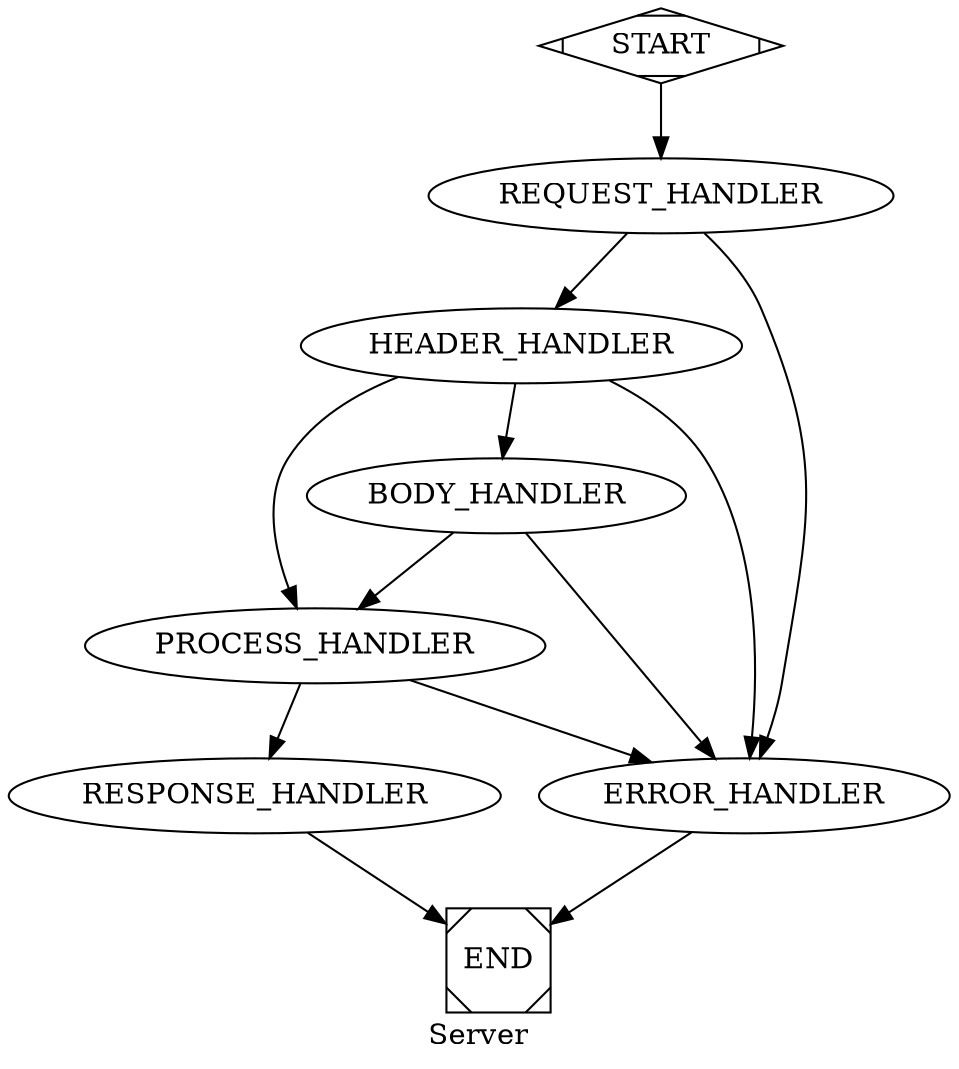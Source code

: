 digraph G {
  label = "Server";

  START -> REQUEST_HANDLER;
  REQUEST_HANDLER -> HEADER_HANDLER:
  HEADER_HANDLER -> BODY_HANDLER;
  HEADER_HANDLER -> PROCESS_HANDLER;
  BODY_HANDLER -> PROCESS_HANDLER;
  PROCESS_HANDLER -> RESPONSE_HANDLER;
  RESPONSE_HANDLER -> END;
  REQUEST_HANDLER -> ERROR_HANDLER;
  HEADER_HANDLER -> ERROR_HANDLER;
  BODY_HANDLER -> ERROR_HANDLER;
  PROCESS_HANDLER -> ERROR_HANDLER;
  ERROR_HANDLER -> END;
  
  START [shape=Mdiamond];
  END [shape=Msquare];
}
